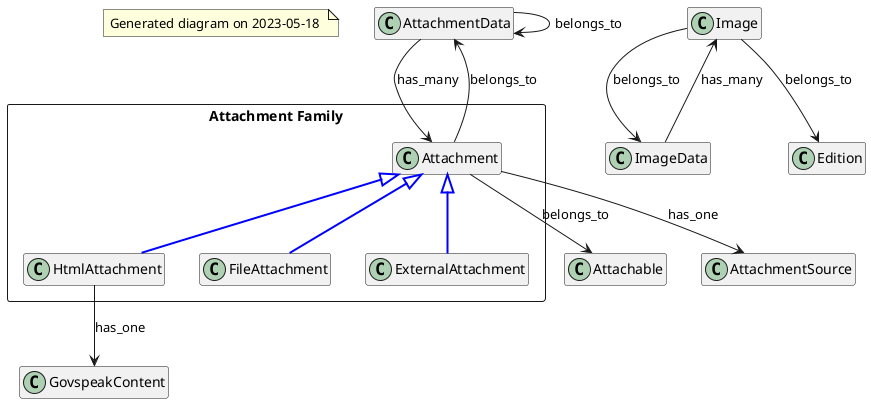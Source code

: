 @startuml
allowmixing
hide empty members

note "Generated diagram on 2023-05-18 " as Note1

' Generated for classes Attachment,AttachmentData,Image,ImageData
rectangle "Attachment Family" {
class Attachment 
class HtmlAttachment 
class FileAttachment 
class ExternalAttachment 
}
class AttachmentData 
class Image 
class ImageData 
class Attachable 
class AttachmentSource 
class GovspeakContent 
class Edition 
Attachment <|-- HtmlAttachment #line:blue;line.bold
Attachment <|-- FileAttachment #line:blue;line.bold
Attachment <|-- ExternalAttachment #line:blue;line.bold
Attachment --> Attachable : "belongs_to"
Attachment --> AttachmentSource : "has_one"
Attachment --> AttachmentData : "belongs_to"
HtmlAttachment --> GovspeakContent : "has_one"
AttachmentData --> Attachment : "has_many"
AttachmentData --> AttachmentData : "belongs_to"
Image --> ImageData : "belongs_to"
Image --> Edition : "belongs_to"
ImageData --> Image : "has_many"
@enduml